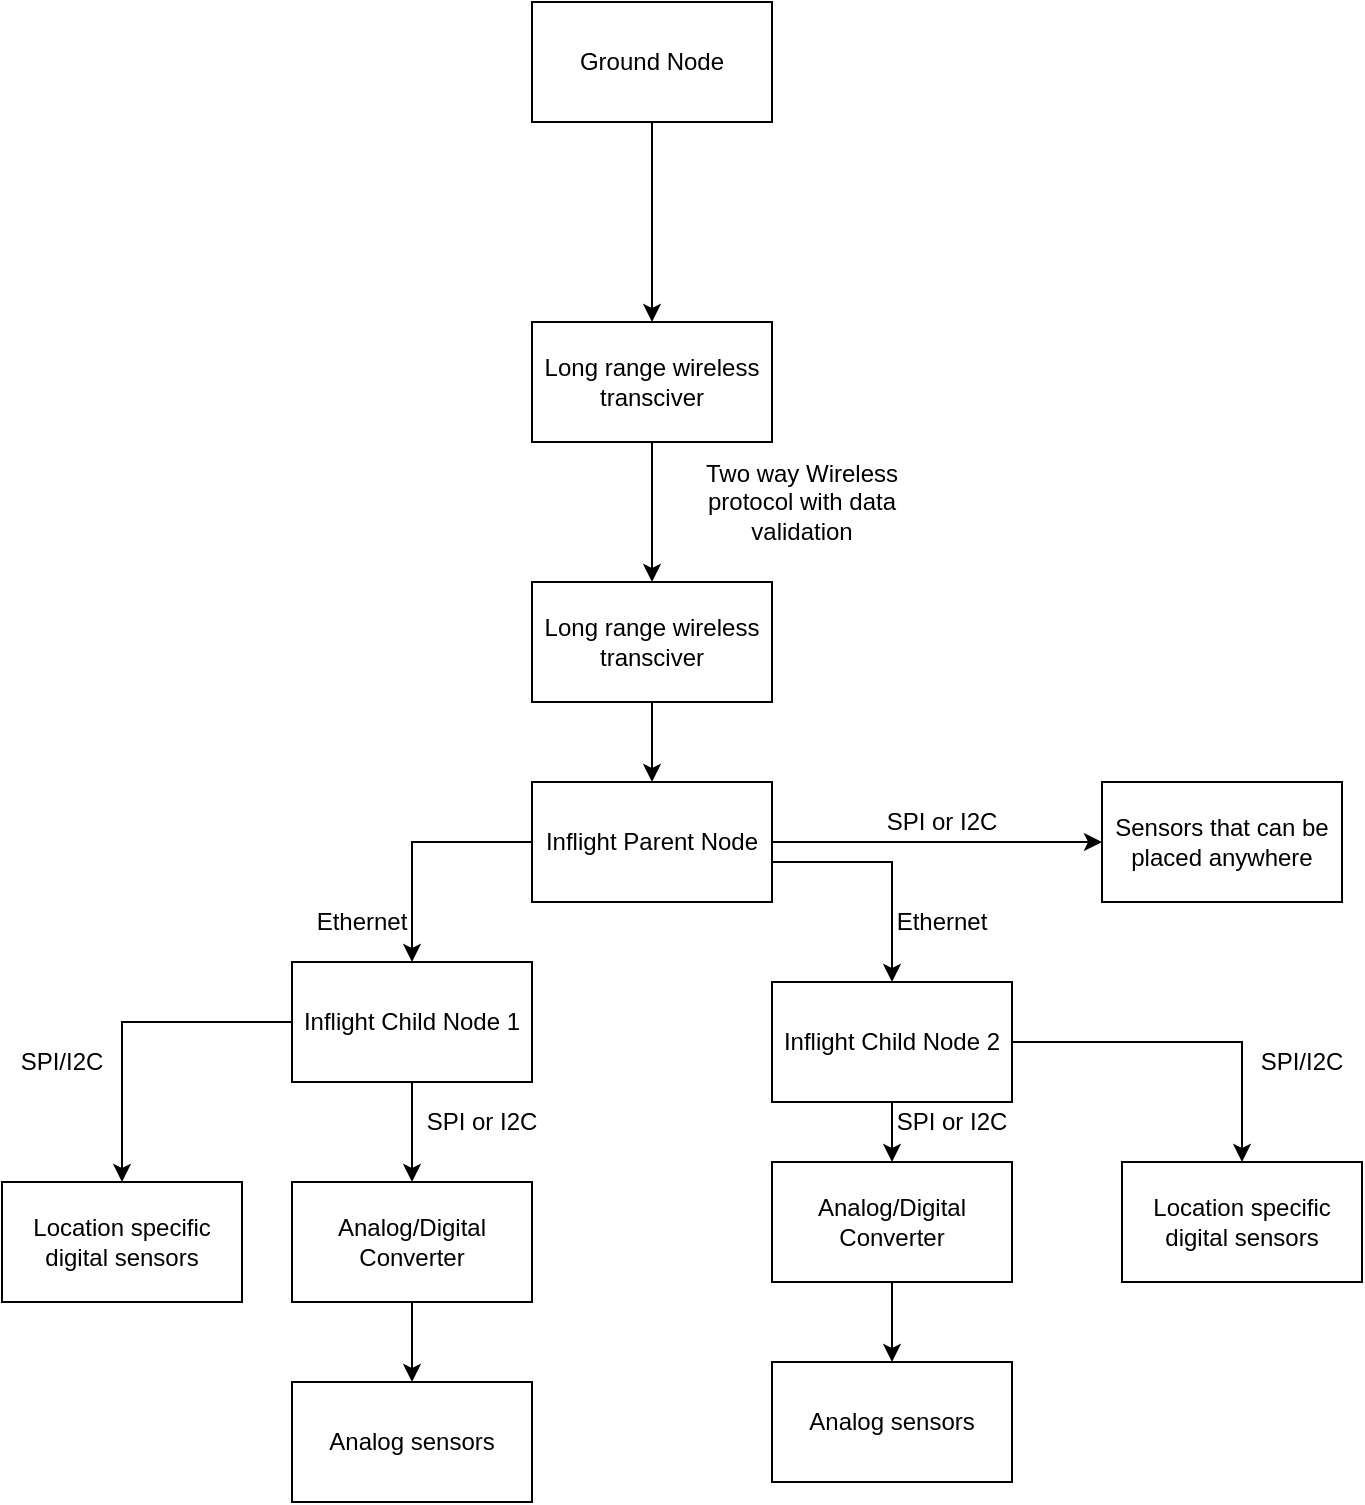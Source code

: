 <mxfile version="14.3.1" type="github">
  <diagram id="UDUms_5fdwR87IG5MNU-" name="Page-1">
    <mxGraphModel dx="1426" dy="831" grid="1" gridSize="10" guides="1" tooltips="1" connect="1" arrows="1" fold="1" page="1" pageScale="1" pageWidth="850" pageHeight="1100" math="0" shadow="0">
      <root>
        <mxCell id="0" />
        <mxCell id="1" parent="0" />
        <mxCell id="P6LFtpPHm1KU4pTPuyG8-3" style="edgeStyle=orthogonalEdgeStyle;rounded=0;orthogonalLoop=1;jettySize=auto;html=1;" edge="1" parent="1" source="P6LFtpPHm1KU4pTPuyG8-1" target="P6LFtpPHm1KU4pTPuyG8-2">
          <mxGeometry relative="1" as="geometry">
            <Array as="points">
              <mxPoint x="365" y="620" />
              <mxPoint x="245" y="620" />
            </Array>
          </mxGeometry>
        </mxCell>
        <mxCell id="P6LFtpPHm1KU4pTPuyG8-6" style="edgeStyle=orthogonalEdgeStyle;rounded=0;orthogonalLoop=1;jettySize=auto;html=1;" edge="1" parent="1" source="P6LFtpPHm1KU4pTPuyG8-1" target="P6LFtpPHm1KU4pTPuyG8-5">
          <mxGeometry relative="1" as="geometry">
            <Array as="points">
              <mxPoint x="365" y="630" />
              <mxPoint x="485" y="630" />
            </Array>
          </mxGeometry>
        </mxCell>
        <mxCell id="P6LFtpPHm1KU4pTPuyG8-13" style="edgeStyle=orthogonalEdgeStyle;rounded=0;orthogonalLoop=1;jettySize=auto;html=1;" edge="1" parent="1" source="P6LFtpPHm1KU4pTPuyG8-1" target="P6LFtpPHm1KU4pTPuyG8-10">
          <mxGeometry relative="1" as="geometry" />
        </mxCell>
        <mxCell id="P6LFtpPHm1KU4pTPuyG8-1" value="Inflight Parent Node" style="rounded=0;whiteSpace=wrap;html=1;" vertex="1" parent="1">
          <mxGeometry x="305" y="590" width="120" height="60" as="geometry" />
        </mxCell>
        <mxCell id="P6LFtpPHm1KU4pTPuyG8-9" style="edgeStyle=orthogonalEdgeStyle;rounded=0;orthogonalLoop=1;jettySize=auto;html=1;" edge="1" parent="1" source="P6LFtpPHm1KU4pTPuyG8-2" target="P6LFtpPHm1KU4pTPuyG8-8">
          <mxGeometry relative="1" as="geometry" />
        </mxCell>
        <mxCell id="P6LFtpPHm1KU4pTPuyG8-33" style="edgeStyle=orthogonalEdgeStyle;rounded=0;orthogonalLoop=1;jettySize=auto;html=1;" edge="1" parent="1" source="P6LFtpPHm1KU4pTPuyG8-2" target="P6LFtpPHm1KU4pTPuyG8-32">
          <mxGeometry relative="1" as="geometry" />
        </mxCell>
        <mxCell id="P6LFtpPHm1KU4pTPuyG8-2" value="Inflight Child Node 1" style="rounded=0;whiteSpace=wrap;html=1;" vertex="1" parent="1">
          <mxGeometry x="185" y="680" width="120" height="60" as="geometry" />
        </mxCell>
        <mxCell id="P6LFtpPHm1KU4pTPuyG8-4" value="Ethernet" style="text;html=1;strokeColor=none;fillColor=none;align=center;verticalAlign=middle;whiteSpace=wrap;rounded=0;" vertex="1" parent="1">
          <mxGeometry x="200" y="650" width="40" height="20" as="geometry" />
        </mxCell>
        <mxCell id="P6LFtpPHm1KU4pTPuyG8-21" style="edgeStyle=orthogonalEdgeStyle;rounded=0;orthogonalLoop=1;jettySize=auto;html=1;" edge="1" parent="1" source="P6LFtpPHm1KU4pTPuyG8-5" target="P6LFtpPHm1KU4pTPuyG8-19">
          <mxGeometry relative="1" as="geometry" />
        </mxCell>
        <mxCell id="P6LFtpPHm1KU4pTPuyG8-40" style="edgeStyle=orthogonalEdgeStyle;rounded=0;orthogonalLoop=1;jettySize=auto;html=1;" edge="1" parent="1" source="P6LFtpPHm1KU4pTPuyG8-5" target="P6LFtpPHm1KU4pTPuyG8-37">
          <mxGeometry relative="1" as="geometry" />
        </mxCell>
        <mxCell id="P6LFtpPHm1KU4pTPuyG8-5" value="Inflight Child Node 2" style="rounded=0;whiteSpace=wrap;html=1;" vertex="1" parent="1">
          <mxGeometry x="425" y="690" width="120" height="60" as="geometry" />
        </mxCell>
        <mxCell id="P6LFtpPHm1KU4pTPuyG8-7" value="Ethernet" style="text;html=1;strokeColor=none;fillColor=none;align=center;verticalAlign=middle;whiteSpace=wrap;rounded=0;" vertex="1" parent="1">
          <mxGeometry x="490" y="650" width="40" height="20" as="geometry" />
        </mxCell>
        <mxCell id="P6LFtpPHm1KU4pTPuyG8-23" style="edgeStyle=orthogonalEdgeStyle;rounded=0;orthogonalLoop=1;jettySize=auto;html=1;" edge="1" parent="1" source="P6LFtpPHm1KU4pTPuyG8-8" target="P6LFtpPHm1KU4pTPuyG8-22">
          <mxGeometry relative="1" as="geometry" />
        </mxCell>
        <mxCell id="P6LFtpPHm1KU4pTPuyG8-8" value="Analog/Digital Converter" style="rounded=0;whiteSpace=wrap;html=1;" vertex="1" parent="1">
          <mxGeometry x="185" y="790" width="120" height="60" as="geometry" />
        </mxCell>
        <mxCell id="P6LFtpPHm1KU4pTPuyG8-10" value="Sensors that can be placed anywhere" style="rounded=0;whiteSpace=wrap;html=1;" vertex="1" parent="1">
          <mxGeometry x="590" y="590" width="120" height="60" as="geometry" />
        </mxCell>
        <mxCell id="P6LFtpPHm1KU4pTPuyG8-14" value="SPI or I2C" style="text;html=1;strokeColor=none;fillColor=none;align=center;verticalAlign=middle;whiteSpace=wrap;rounded=0;" vertex="1" parent="1">
          <mxGeometry x="480" y="600" width="60" height="20" as="geometry" />
        </mxCell>
        <mxCell id="P6LFtpPHm1KU4pTPuyG8-31" style="edgeStyle=orthogonalEdgeStyle;rounded=0;orthogonalLoop=1;jettySize=auto;html=1;" edge="1" parent="1" source="P6LFtpPHm1KU4pTPuyG8-15" target="P6LFtpPHm1KU4pTPuyG8-29">
          <mxGeometry relative="1" as="geometry" />
        </mxCell>
        <mxCell id="P6LFtpPHm1KU4pTPuyG8-15" value="Ground Node" style="rounded=0;whiteSpace=wrap;html=1;" vertex="1" parent="1">
          <mxGeometry x="305" y="200" width="120" height="60" as="geometry" />
        </mxCell>
        <mxCell id="P6LFtpPHm1KU4pTPuyG8-18" value="SPI or I2C" style="text;html=1;strokeColor=none;fillColor=none;align=center;verticalAlign=middle;whiteSpace=wrap;rounded=0;" vertex="1" parent="1">
          <mxGeometry x="250" y="750" width="60" height="20" as="geometry" />
        </mxCell>
        <mxCell id="P6LFtpPHm1KU4pTPuyG8-25" style="edgeStyle=orthogonalEdgeStyle;rounded=0;orthogonalLoop=1;jettySize=auto;html=1;" edge="1" parent="1" source="P6LFtpPHm1KU4pTPuyG8-19" target="P6LFtpPHm1KU4pTPuyG8-24">
          <mxGeometry relative="1" as="geometry" />
        </mxCell>
        <mxCell id="P6LFtpPHm1KU4pTPuyG8-19" value="Analog/Digital Converter" style="rounded=0;whiteSpace=wrap;html=1;" vertex="1" parent="1">
          <mxGeometry x="425" y="780" width="120" height="60" as="geometry" />
        </mxCell>
        <mxCell id="P6LFtpPHm1KU4pTPuyG8-20" value="SPI or I2C" style="text;html=1;strokeColor=none;fillColor=none;align=center;verticalAlign=middle;whiteSpace=wrap;rounded=0;" vertex="1" parent="1">
          <mxGeometry x="485" y="750" width="60" height="20" as="geometry" />
        </mxCell>
        <mxCell id="P6LFtpPHm1KU4pTPuyG8-22" value="Analog sensors" style="rounded=0;whiteSpace=wrap;html=1;" vertex="1" parent="1">
          <mxGeometry x="185" y="890" width="120" height="60" as="geometry" />
        </mxCell>
        <mxCell id="P6LFtpPHm1KU4pTPuyG8-24" value="Analog sensors" style="rounded=0;whiteSpace=wrap;html=1;" vertex="1" parent="1">
          <mxGeometry x="425" y="880" width="120" height="60" as="geometry" />
        </mxCell>
        <mxCell id="P6LFtpPHm1KU4pTPuyG8-28" style="edgeStyle=orthogonalEdgeStyle;rounded=0;orthogonalLoop=1;jettySize=auto;html=1;" edge="1" parent="1" source="P6LFtpPHm1KU4pTPuyG8-27" target="P6LFtpPHm1KU4pTPuyG8-1">
          <mxGeometry relative="1" as="geometry" />
        </mxCell>
        <mxCell id="P6LFtpPHm1KU4pTPuyG8-27" value="Long range wireless transciver" style="rounded=0;whiteSpace=wrap;html=1;" vertex="1" parent="1">
          <mxGeometry x="305" y="490" width="120" height="60" as="geometry" />
        </mxCell>
        <mxCell id="P6LFtpPHm1KU4pTPuyG8-30" style="edgeStyle=orthogonalEdgeStyle;rounded=0;orthogonalLoop=1;jettySize=auto;html=1;" edge="1" parent="1" source="P6LFtpPHm1KU4pTPuyG8-29" target="P6LFtpPHm1KU4pTPuyG8-27">
          <mxGeometry relative="1" as="geometry" />
        </mxCell>
        <mxCell id="P6LFtpPHm1KU4pTPuyG8-29" value="Long range wireless transciver" style="rounded=0;whiteSpace=wrap;html=1;" vertex="1" parent="1">
          <mxGeometry x="305" y="360" width="120" height="60" as="geometry" />
        </mxCell>
        <mxCell id="P6LFtpPHm1KU4pTPuyG8-32" value="Location specific digital sensors" style="rounded=0;whiteSpace=wrap;html=1;" vertex="1" parent="1">
          <mxGeometry x="40" y="790" width="120" height="60" as="geometry" />
        </mxCell>
        <mxCell id="P6LFtpPHm1KU4pTPuyG8-34" value="SPI/I2C" style="text;html=1;strokeColor=none;fillColor=none;align=center;verticalAlign=middle;whiteSpace=wrap;rounded=0;" vertex="1" parent="1">
          <mxGeometry x="50" y="720" width="40" height="20" as="geometry" />
        </mxCell>
        <mxCell id="P6LFtpPHm1KU4pTPuyG8-35" value="Two way Wireless protocol with data validation" style="text;html=1;strokeColor=none;fillColor=none;align=center;verticalAlign=middle;whiteSpace=wrap;rounded=0;" vertex="1" parent="1">
          <mxGeometry x="370" y="440" width="140" height="20" as="geometry" />
        </mxCell>
        <mxCell id="P6LFtpPHm1KU4pTPuyG8-37" value="Location specific digital sensors" style="rounded=0;whiteSpace=wrap;html=1;" vertex="1" parent="1">
          <mxGeometry x="600" y="780" width="120" height="60" as="geometry" />
        </mxCell>
        <mxCell id="P6LFtpPHm1KU4pTPuyG8-38" value="SPI/I2C" style="text;html=1;strokeColor=none;fillColor=none;align=center;verticalAlign=middle;whiteSpace=wrap;rounded=0;" vertex="1" parent="1">
          <mxGeometry x="670" y="720" width="40" height="20" as="geometry" />
        </mxCell>
      </root>
    </mxGraphModel>
  </diagram>
</mxfile>
